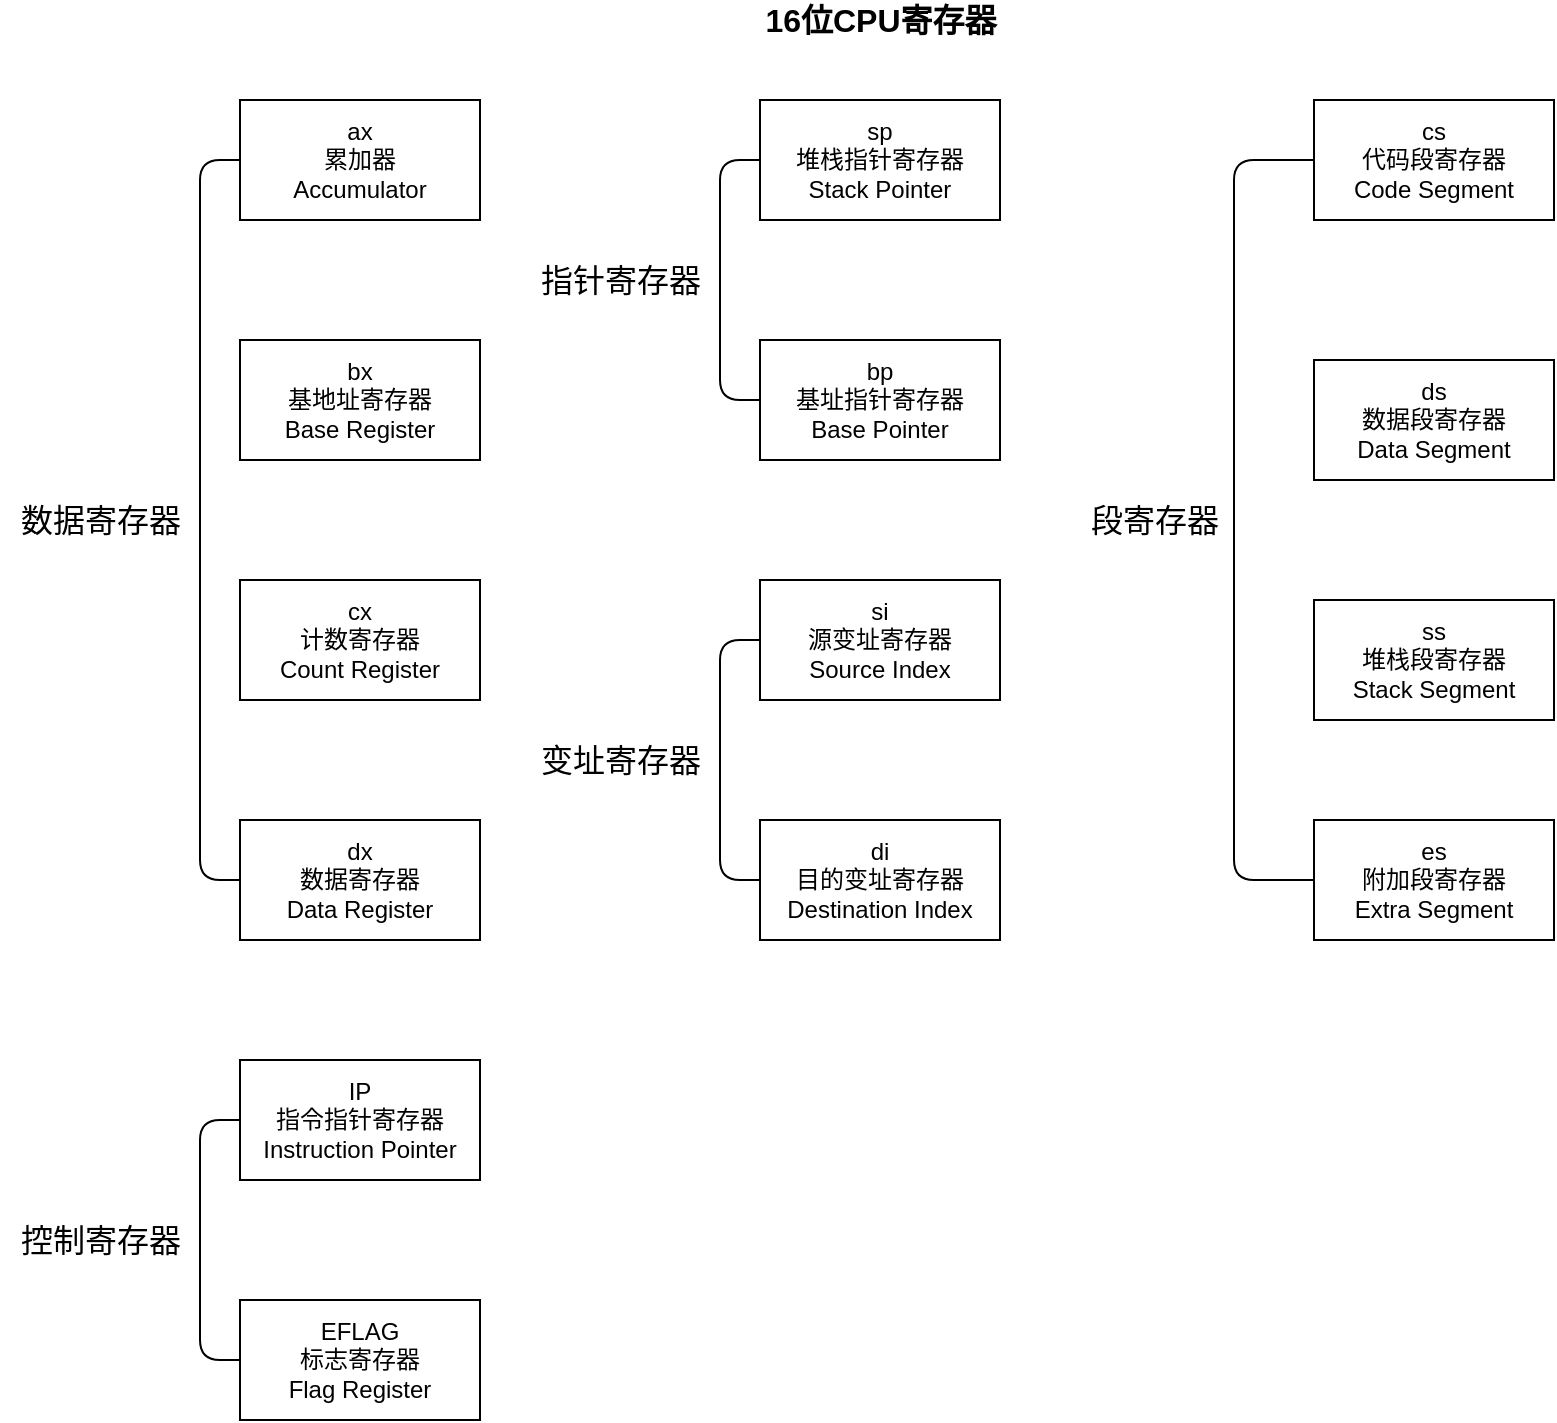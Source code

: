 <mxfile>
    <diagram id="e9o5MpUv1LQBWrytiZt4" name="第 1 页">
        <mxGraphModel dx="1726" dy="839" grid="1" gridSize="10" guides="1" tooltips="1" connect="1" arrows="1" fold="1" page="1" pageScale="1" pageWidth="1654" pageHeight="2336" math="0" shadow="0">
            <root>
                <mxCell id="0"/>
                <mxCell id="1" parent="0"/>
                <mxCell id="2" value="ax&lt;br&gt;累加器&lt;br&gt;Accumulator" style="whiteSpace=wrap;html=1;" vertex="1" parent="1">
                    <mxGeometry x="170" y="180" width="120" height="60" as="geometry"/>
                </mxCell>
                <mxCell id="3" value="bx&lt;br&gt;基地址寄存器&lt;br&gt;Base Register" style="whiteSpace=wrap;html=1;" vertex="1" parent="1">
                    <mxGeometry x="170" y="300" width="120" height="60" as="geometry"/>
                </mxCell>
                <mxCell id="4" value="cx&lt;br&gt;计数寄存器&lt;br&gt;Count Register" style="whiteSpace=wrap;html=1;" vertex="1" parent="1">
                    <mxGeometry x="170" y="420" width="120" height="60" as="geometry"/>
                </mxCell>
                <mxCell id="5" value="cs &lt;br&gt;代码段寄存器&lt;br&gt;Code Segment" style="whiteSpace=wrap;html=1;" vertex="1" parent="1">
                    <mxGeometry x="707" y="180" width="120" height="60" as="geometry"/>
                </mxCell>
                <mxCell id="6" value="sp&lt;br&gt;堆栈指针寄存器&lt;br&gt;Stack Pointer" style="whiteSpace=wrap;html=1;" vertex="1" parent="1">
                    <mxGeometry x="430" y="180" width="120" height="60" as="geometry"/>
                </mxCell>
                <mxCell id="7" value="ds&lt;br&gt;数据段寄存器&lt;br&gt;Data Segment" style="whiteSpace=wrap;html=1;" vertex="1" parent="1">
                    <mxGeometry x="707" y="310" width="120" height="60" as="geometry"/>
                </mxCell>
                <mxCell id="8" value="bp&lt;br&gt;基址指针寄存器&lt;br&gt;Base Pointer" style="whiteSpace=wrap;html=1;" vertex="1" parent="1">
                    <mxGeometry x="430" y="300" width="120" height="60" as="geometry"/>
                </mxCell>
                <mxCell id="9" value="ss&lt;br&gt;堆栈段寄存器&lt;br&gt;Stack Segment" style="whiteSpace=wrap;html=1;" vertex="1" parent="1">
                    <mxGeometry x="707" y="430" width="120" height="60" as="geometry"/>
                </mxCell>
                <mxCell id="10" value="si&lt;br&gt;源变址寄存器&lt;br&gt;Source Index" style="whiteSpace=wrap;html=1;" vertex="1" parent="1">
                    <mxGeometry x="430" y="420" width="120" height="60" as="geometry"/>
                </mxCell>
                <mxCell id="11" value="dx&lt;br&gt;数据寄存器&lt;br&gt;Data Register" style="whiteSpace=wrap;html=1;" vertex="1" parent="1">
                    <mxGeometry x="170" y="540" width="120" height="60" as="geometry"/>
                </mxCell>
                <mxCell id="12" value="es&lt;br&gt;附加段寄存器&lt;br&gt;Extra Segment" style="whiteSpace=wrap;html=1;" vertex="1" parent="1">
                    <mxGeometry x="707" y="540" width="120" height="60" as="geometry"/>
                </mxCell>
                <mxCell id="13" value="di&lt;br&gt;目的变址寄存器&lt;br&gt;Destination Index" style="whiteSpace=wrap;html=1;" vertex="1" parent="1">
                    <mxGeometry x="430" y="540" width="120" height="60" as="geometry"/>
                </mxCell>
                <mxCell id="14" value="&lt;b&gt;&lt;font style=&quot;font-size: 16px&quot;&gt;16位CPU寄存器&lt;/font&gt;&lt;/b&gt;" style="text;html=1;resizable=0;autosize=1;align=center;verticalAlign=middle;points=[];fillColor=none;strokeColor=none;rounded=0;" vertex="1" parent="1">
                    <mxGeometry x="425" y="130" width="130" height="20" as="geometry"/>
                </mxCell>
                <mxCell id="18" value="" style="shape=curlyBracket;whiteSpace=wrap;html=1;rounded=1;fontSize=16;size=0;" vertex="1" parent="1">
                    <mxGeometry x="150" y="210" width="20" height="360" as="geometry"/>
                </mxCell>
                <mxCell id="19" value="数据寄存器" style="text;html=1;align=center;verticalAlign=middle;resizable=0;points=[];autosize=1;strokeColor=none;fillColor=none;fontSize=16;" vertex="1" parent="1">
                    <mxGeometry x="50" y="380" width="100" height="20" as="geometry"/>
                </mxCell>
                <mxCell id="20" value="" style="shape=curlyBracket;whiteSpace=wrap;html=1;rounded=1;fontSize=16;size=0;" vertex="1" parent="1">
                    <mxGeometry x="410" y="210" width="20" height="120" as="geometry"/>
                </mxCell>
                <mxCell id="21" value="指针寄存器" style="text;html=1;align=center;verticalAlign=middle;resizable=0;points=[];autosize=1;strokeColor=none;fillColor=none;fontSize=16;" vertex="1" parent="1">
                    <mxGeometry x="310" y="260" width="100" height="20" as="geometry"/>
                </mxCell>
                <mxCell id="22" value="" style="shape=curlyBracket;whiteSpace=wrap;html=1;rounded=1;fontSize=16;size=0;" vertex="1" parent="1">
                    <mxGeometry x="410" y="450" width="20" height="120" as="geometry"/>
                </mxCell>
                <mxCell id="23" value="变址寄存器" style="text;html=1;align=center;verticalAlign=middle;resizable=0;points=[];autosize=1;strokeColor=none;fillColor=none;fontSize=16;" vertex="1" parent="1">
                    <mxGeometry x="310" y="500" width="100" height="20" as="geometry"/>
                </mxCell>
                <mxCell id="29" value="" style="shape=curlyBracket;whiteSpace=wrap;html=1;rounded=1;fontSize=16;size=0;" vertex="1" parent="1">
                    <mxGeometry x="667" y="210" width="40" height="360" as="geometry"/>
                </mxCell>
                <mxCell id="30" value="段寄存器" style="text;html=1;align=center;verticalAlign=middle;resizable=0;points=[];autosize=1;strokeColor=none;fillColor=none;fontSize=16;" vertex="1" parent="1">
                    <mxGeometry x="587" y="380" width="80" height="20" as="geometry"/>
                </mxCell>
                <mxCell id="31" value="IP&lt;br&gt;指令指针寄存器&lt;br&gt;Instruction Pointer" style="whiteSpace=wrap;html=1;" vertex="1" parent="1">
                    <mxGeometry x="170" y="660" width="120" height="60" as="geometry"/>
                </mxCell>
                <mxCell id="32" value="&lt;span&gt;EFLAG&lt;/span&gt;&lt;br&gt;&lt;span&gt;标志寄存器&lt;br&gt;Flag Register&lt;br&gt;&lt;/span&gt;" style="whiteSpace=wrap;html=1;" vertex="1" parent="1">
                    <mxGeometry x="170" y="780" width="120" height="60" as="geometry"/>
                </mxCell>
                <mxCell id="33" value="" style="shape=curlyBracket;whiteSpace=wrap;html=1;rounded=1;fontSize=16;size=0;" vertex="1" parent="1">
                    <mxGeometry x="150" y="690" width="20" height="120" as="geometry"/>
                </mxCell>
                <mxCell id="34" value="控制寄存器" style="text;html=1;align=center;verticalAlign=middle;resizable=0;points=[];autosize=1;strokeColor=none;fillColor=none;fontSize=16;" vertex="1" parent="1">
                    <mxGeometry x="50" y="740" width="100" height="20" as="geometry"/>
                </mxCell>
            </root>
        </mxGraphModel>
    </diagram>
</mxfile>